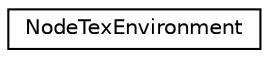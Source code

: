 digraph G
{
  edge [fontname="Helvetica",fontsize="10",labelfontname="Helvetica",labelfontsize="10"];
  node [fontname="Helvetica",fontsize="10",shape=record];
  rankdir=LR;
  Node1 [label="NodeTexEnvironment",height=0.2,width=0.4,color="black", fillcolor="white", style="filled",URL="$d2/dfd/structNodeTexEnvironment.html"];
}
